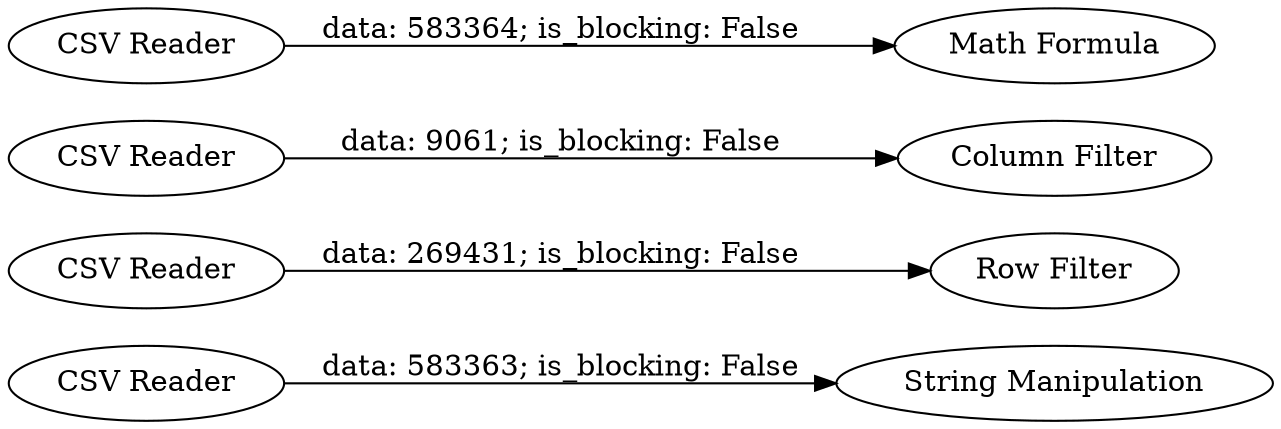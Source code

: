 digraph {
	"7721426324124933149_3" [label="CSV Reader"]
	"7721426324124933149_1" [label="CSV Reader"]
	"7721426324124933149_2" [label="CSV Reader"]
	"7721426324124933149_7" [label="Column Filter"]
	"7721426324124933149_8" [label="String Manipulation"]
	"7721426324124933149_10" [label="CSV Reader"]
	"7721426324124933149_9" [label="Math Formula"]
	"7721426324124933149_6" [label="Row Filter"]
	"7721426324124933149_1" -> "7721426324124933149_6" [label="data: 269431; is_blocking: False"]
	"7721426324124933149_2" -> "7721426324124933149_7" [label="data: 9061; is_blocking: False"]
	"7721426324124933149_10" -> "7721426324124933149_9" [label="data: 583364; is_blocking: False"]
	"7721426324124933149_3" -> "7721426324124933149_8" [label="data: 583363; is_blocking: False"]
	rankdir=LR
}
